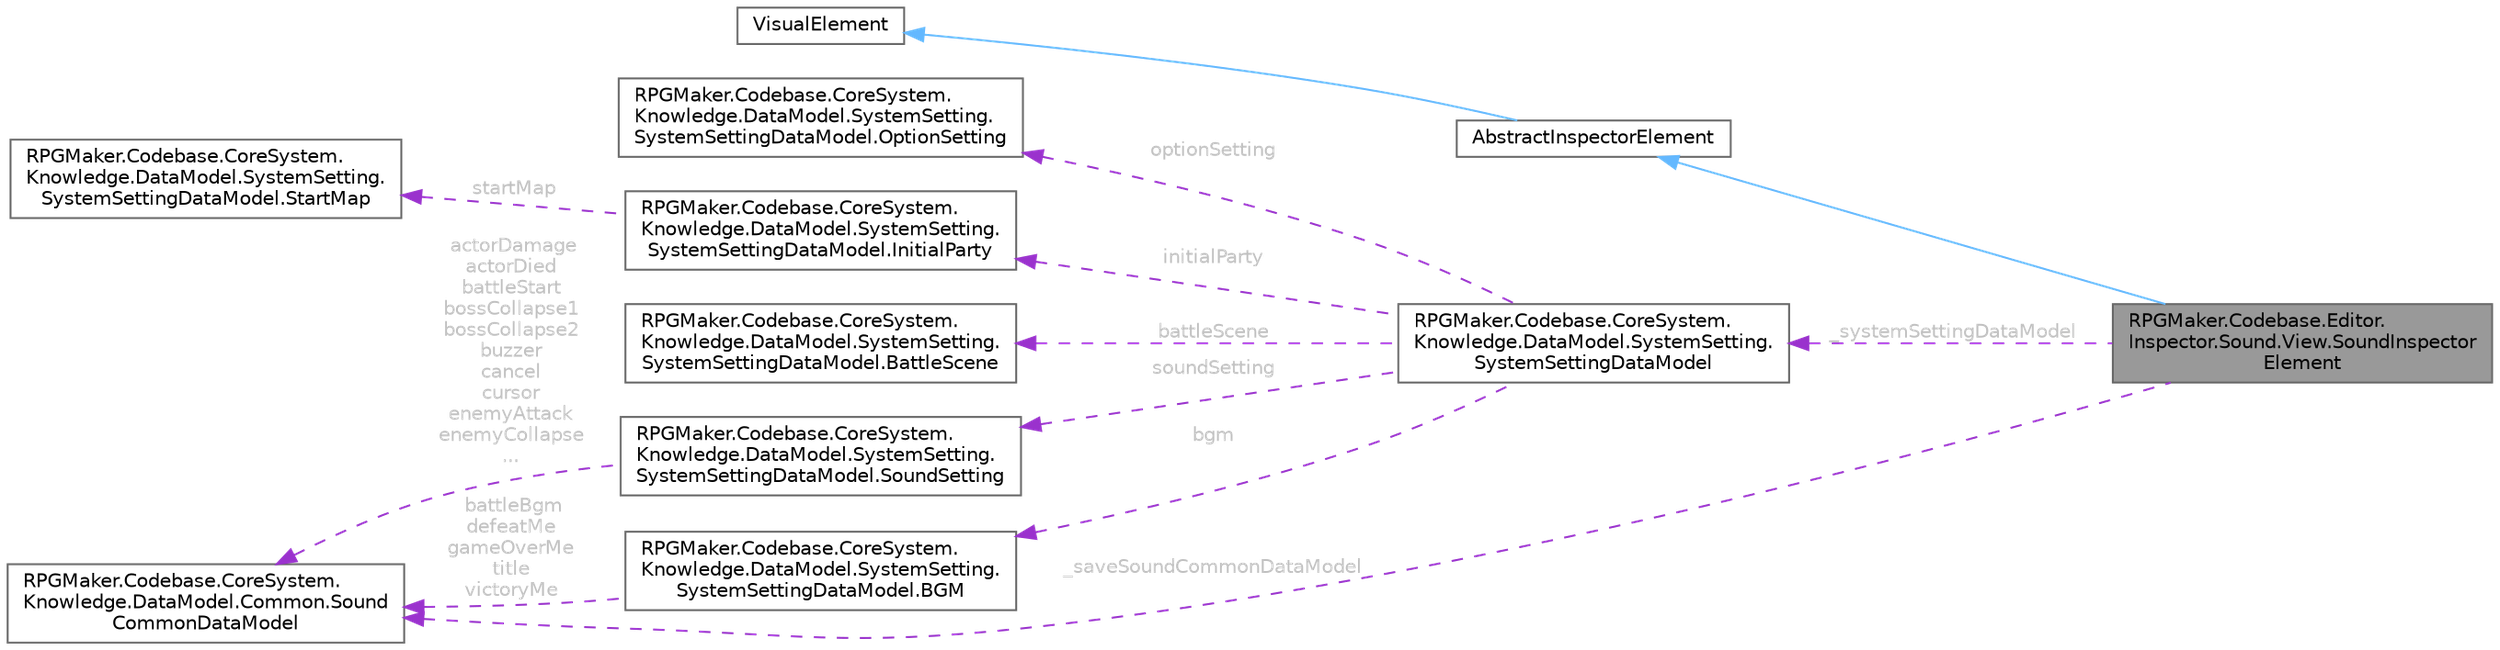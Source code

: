 digraph "RPGMaker.Codebase.Editor.Inspector.Sound.View.SoundInspectorElement"
{
 // LATEX_PDF_SIZE
  bgcolor="transparent";
  edge [fontname=Helvetica,fontsize=10,labelfontname=Helvetica,labelfontsize=10];
  node [fontname=Helvetica,fontsize=10,shape=box,height=0.2,width=0.4];
  rankdir="LR";
  Node1 [id="Node000001",label="RPGMaker.Codebase.Editor.\lInspector.Sound.View.SoundInspector\lElement",height=0.2,width=0.4,color="gray40", fillcolor="grey60", style="filled", fontcolor="black",tooltip=" "];
  Node2 -> Node1 [id="edge1_Node000001_Node000002",dir="back",color="steelblue1",style="solid",tooltip=" "];
  Node2 [id="Node000002",label="AbstractInspectorElement",height=0.2,width=0.4,color="gray40", fillcolor="white", style="filled",URL="$d5/d42/class_r_p_g_maker_1_1_codebase_1_1_editor_1_1_inspector_1_1_abstract_inspector_element.html",tooltip=" "];
  Node3 -> Node2 [id="edge2_Node000002_Node000003",dir="back",color="steelblue1",style="solid",tooltip=" "];
  Node3 [id="Node000003",label="VisualElement",height=0.2,width=0.4,color="gray40", fillcolor="white", style="filled",tooltip=" "];
  Node4 -> Node1 [id="edge3_Node000001_Node000004",dir="back",color="darkorchid3",style="dashed",tooltip=" ",label=" _systemSettingDataModel",fontcolor="grey" ];
  Node4 [id="Node000004",label="RPGMaker.Codebase.CoreSystem.\lKnowledge.DataModel.SystemSetting.\lSystemSettingDataModel",height=0.2,width=0.4,color="gray40", fillcolor="white", style="filled",URL="$d0/dd2/class_r_p_g_maker_1_1_codebase_1_1_core_system_1_1_knowledge_1_1_data_model_1_1_system_setting_1_1_system_setting_data_model.html",tooltip="😁 システム設定データ・モデル"];
  Node5 -> Node4 [id="edge4_Node000004_Node000005",dir="back",color="darkorchid3",style="dashed",tooltip=" ",label=" battleScene",fontcolor="grey" ];
  Node5 [id="Node000005",label="RPGMaker.Codebase.CoreSystem.\lKnowledge.DataModel.SystemSetting.\lSystemSettingDataModel.BattleScene",height=0.2,width=0.4,color="gray40", fillcolor="white", style="filled",URL="$df/d0c/class_r_p_g_maker_1_1_codebase_1_1_core_system_1_1_knowledge_1_1_data_model_1_1_system_setting_17ce0ed53697912195b01e8a552e37932.html",tooltip="😁 戦闘シーン"];
  Node6 -> Node4 [id="edge5_Node000004_Node000006",dir="back",color="darkorchid3",style="dashed",tooltip=" ",label=" bgm",fontcolor="grey" ];
  Node6 [id="Node000006",label="RPGMaker.Codebase.CoreSystem.\lKnowledge.DataModel.SystemSetting.\lSystemSettingDataModel.BGM",height=0.2,width=0.4,color="gray40", fillcolor="white", style="filled",URL="$d8/d7d/class_r_p_g_maker_1_1_codebase_1_1_core_system_1_1_knowledge_1_1_data_model_1_1_system_setting_13c37c0ac7a3e126c1b06c1462a6db3a9.html",tooltip="😁 背景音楽"];
  Node7 -> Node6 [id="edge6_Node000006_Node000007",dir="back",color="darkorchid3",style="dashed",tooltip=" ",label=" battleBgm\ndefeatMe\ngameOverMe\ntitle\nvictoryMe",fontcolor="grey" ];
  Node7 [id="Node000007",label="RPGMaker.Codebase.CoreSystem.\lKnowledge.DataModel.Common.Sound\lCommonDataModel",height=0.2,width=0.4,color="gray40", fillcolor="white", style="filled",URL="$df/dcd/class_r_p_g_maker_1_1_codebase_1_1_core_system_1_1_knowledge_1_1_data_model_1_1_common_1_1_sound_common_data_model.html",tooltip="😁 音共通データ・モデル"];
  Node8 -> Node4 [id="edge7_Node000004_Node000008",dir="back",color="darkorchid3",style="dashed",tooltip=" ",label=" initialParty",fontcolor="grey" ];
  Node8 [id="Node000008",label="RPGMaker.Codebase.CoreSystem.\lKnowledge.DataModel.SystemSetting.\lSystemSettingDataModel.InitialParty",height=0.2,width=0.4,color="gray40", fillcolor="white", style="filled",URL="$dc/dfb/class_r_p_g_maker_1_1_codebase_1_1_core_system_1_1_knowledge_1_1_data_model_1_1_system_setting_1539107dbc80fc9072f4fd2f8782921fe.html",tooltip="😁 初期パーティー"];
  Node9 -> Node8 [id="edge8_Node000008_Node000009",dir="back",color="darkorchid3",style="dashed",tooltip=" ",label=" startMap",fontcolor="grey" ];
  Node9 [id="Node000009",label="RPGMaker.Codebase.CoreSystem.\lKnowledge.DataModel.SystemSetting.\lSystemSettingDataModel.StartMap",height=0.2,width=0.4,color="gray40", fillcolor="white", style="filled",URL="$dd/d74/class_r_p_g_maker_1_1_codebase_1_1_core_system_1_1_knowledge_1_1_data_model_1_1_system_setting_1783ee6b6efe4675c8c39db7c7a3a93f6.html",tooltip="😁 開始マップ"];
  Node10 -> Node4 [id="edge9_Node000004_Node000010",dir="back",color="darkorchid3",style="dashed",tooltip=" ",label=" optionSetting",fontcolor="grey" ];
  Node10 [id="Node000010",label="RPGMaker.Codebase.CoreSystem.\lKnowledge.DataModel.SystemSetting.\lSystemSettingDataModel.OptionSetting",height=0.2,width=0.4,color="gray40", fillcolor="white", style="filled",URL="$d8/d86/class_r_p_g_maker_1_1_codebase_1_1_core_system_1_1_knowledge_1_1_data_model_1_1_system_setting_10d0bcdd35160aa829ac5668189dd2dd2.html",tooltip="😁 オプション設定"];
  Node11 -> Node4 [id="edge10_Node000004_Node000011",dir="back",color="darkorchid3",style="dashed",tooltip=" ",label=" soundSetting",fontcolor="grey" ];
  Node11 [id="Node000011",label="RPGMaker.Codebase.CoreSystem.\lKnowledge.DataModel.SystemSetting.\lSystemSettingDataModel.SoundSetting",height=0.2,width=0.4,color="gray40", fillcolor="white", style="filled",URL="$d9/d59/class_r_p_g_maker_1_1_codebase_1_1_core_system_1_1_knowledge_1_1_data_model_1_1_system_setting_1fc90e68ad3a4642899cf508b2c75ae0f.html",tooltip="😁 音設定"];
  Node7 -> Node11 [id="edge11_Node000011_Node000007",dir="back",color="darkorchid3",style="dashed",tooltip=" ",label=" actorDamage\nactorDied\nbattleStart\nbossCollapse1\nbossCollapse2\nbuzzer\ncancel\ncursor\nenemyAttack\nenemyCollapse\n...",fontcolor="grey" ];
  Node7 -> Node1 [id="edge12_Node000001_Node000007",dir="back",color="darkorchid3",style="dashed",tooltip=" ",label=" _saveSoundCommonDataModel",fontcolor="grey" ];
}
